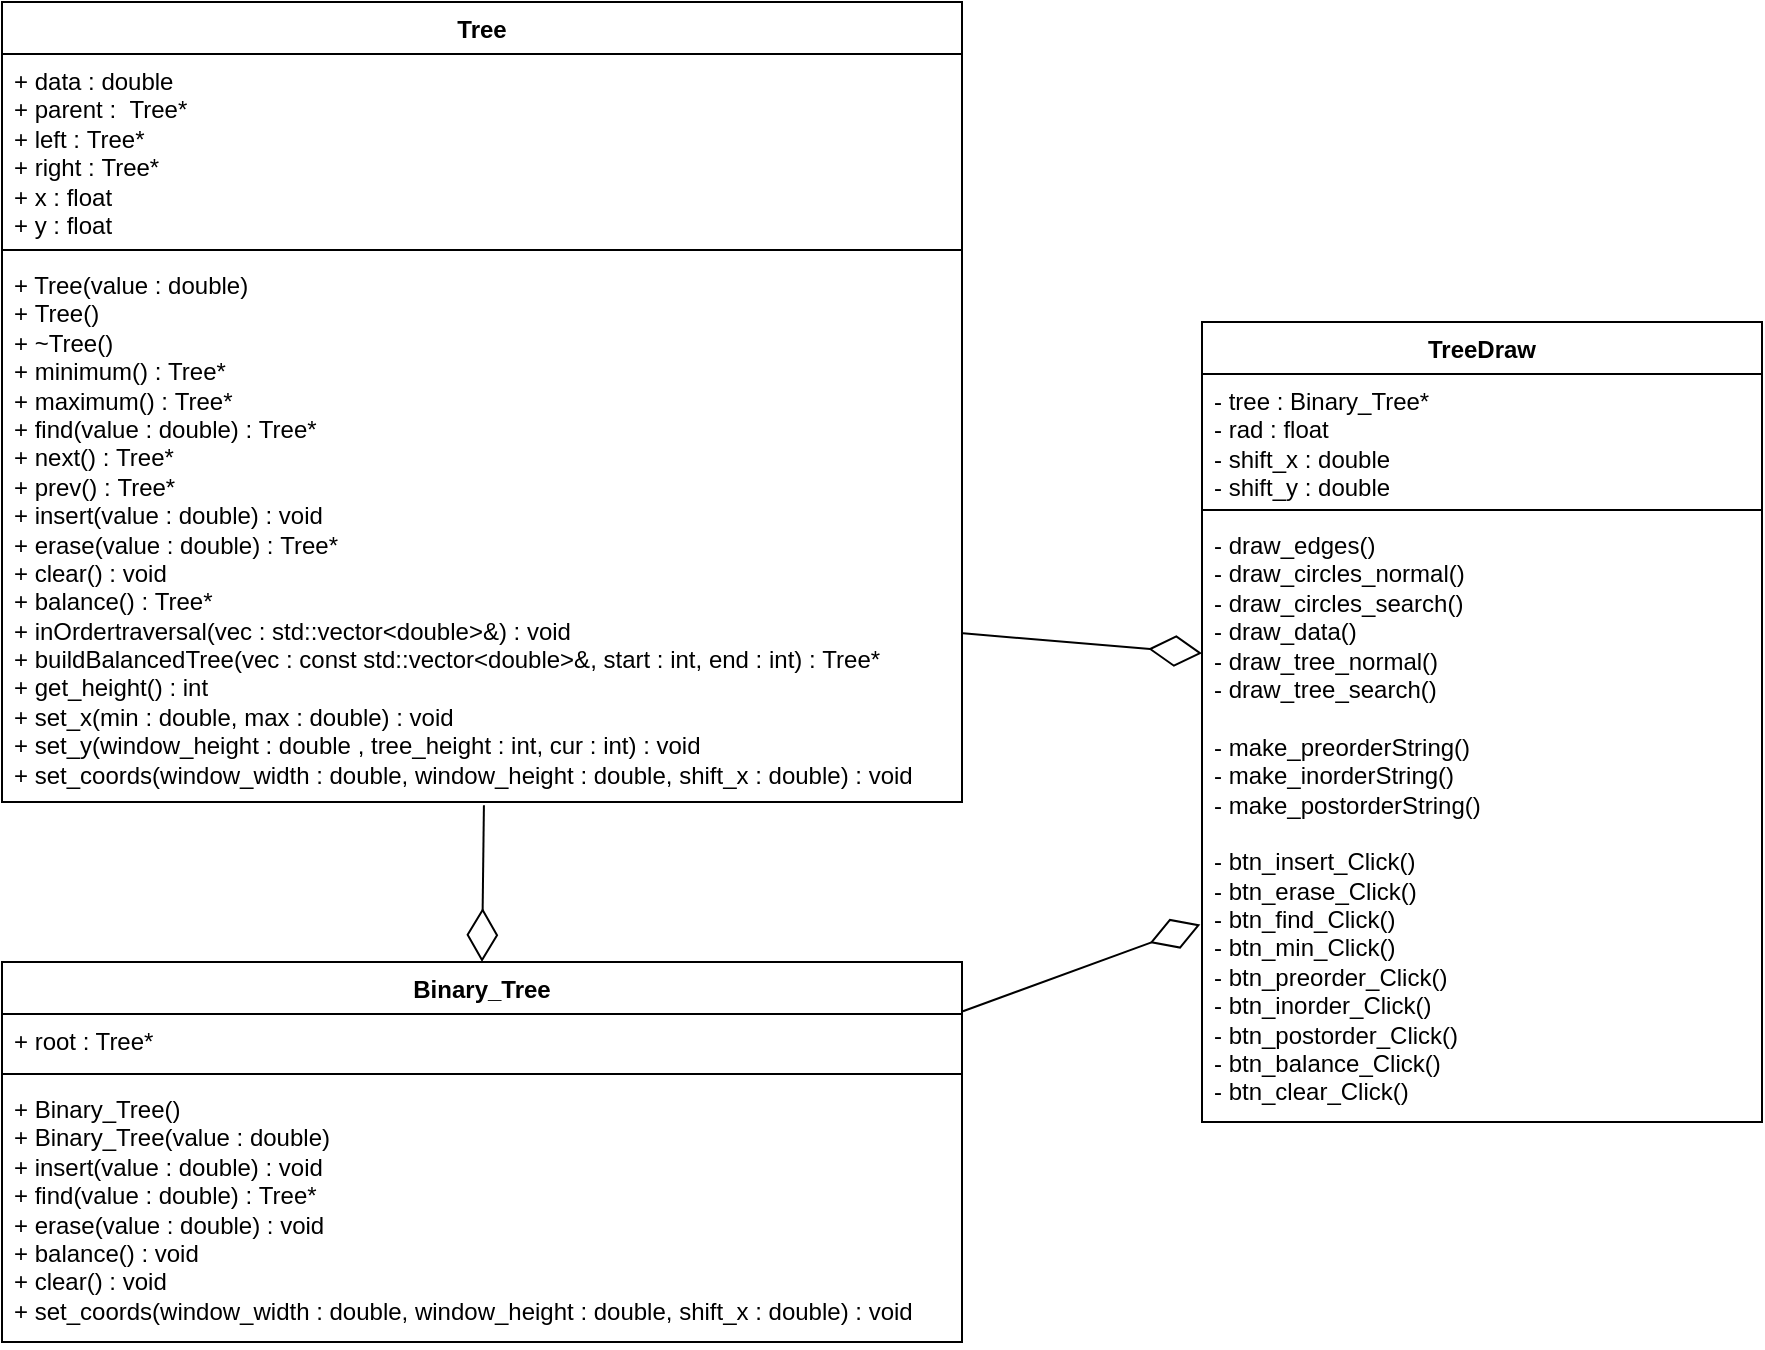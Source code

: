 <mxfile version="25.0.2">
  <diagram name="Страница — 1" id="5NEvGpAPLNbrsaDGnk4K">
    <mxGraphModel dx="860" dy="478" grid="1" gridSize="10" guides="1" tooltips="1" connect="1" arrows="1" fold="1" page="1" pageScale="1" pageWidth="827" pageHeight="1169" math="0" shadow="0">
      <root>
        <mxCell id="0" />
        <mxCell id="1" parent="0" />
        <mxCell id="PD-lSG31i5ZzoV4SJ3E3-1" value="Tree" style="swimlane;fontStyle=1;align=center;verticalAlign=top;childLayout=stackLayout;horizontal=1;startSize=26;horizontalStack=0;resizeParent=1;resizeParentMax=0;resizeLast=0;collapsible=1;marginBottom=0;whiteSpace=wrap;html=1;" vertex="1" parent="1">
          <mxGeometry x="40" y="40" width="480" height="400" as="geometry" />
        </mxCell>
        <mxCell id="PD-lSG31i5ZzoV4SJ3E3-2" value="+ data : double&lt;div&gt;+ parent :&amp;nbsp;&lt;span style=&quot;background-color: initial;&quot;&gt;&amp;nbsp;Tree*&lt;/span&gt;&lt;span style=&quot;background-color: initial;&quot;&gt;&amp;nbsp;&lt;/span&gt;&lt;/div&gt;&lt;div&gt;+ left :&amp;nbsp;&lt;span style=&quot;background-color: initial;&quot;&gt;Tree*&lt;/span&gt;&lt;span style=&quot;background-color: initial;&quot;&gt;&amp;nbsp;&lt;/span&gt;&lt;br&gt;&lt;/div&gt;&lt;div&gt;+ right :&amp;nbsp;&lt;span style=&quot;background-color: initial;&quot;&gt;Tree*&lt;/span&gt;&lt;span style=&quot;background-color: initial;&quot;&gt;&amp;nbsp;&lt;/span&gt;&lt;br&gt;&lt;/div&gt;&lt;div&gt;+ x :&amp;nbsp;&lt;span style=&quot;background-color: initial;&quot;&gt;float&lt;/span&gt;&lt;span style=&quot;background-color: initial;&quot;&gt;&amp;nbsp;&lt;/span&gt;&lt;br&gt;&lt;/div&gt;&lt;div&gt;&lt;span style=&quot;background-color: initial;&quot;&gt;+ y :&amp;nbsp;&lt;/span&gt;&lt;span style=&quot;background-color: initial;&quot;&gt;float&lt;/span&gt;&lt;/div&gt;" style="text;strokeColor=none;fillColor=none;align=left;verticalAlign=top;spacingLeft=4;spacingRight=4;overflow=hidden;rotatable=0;points=[[0,0.5],[1,0.5]];portConstraint=eastwest;whiteSpace=wrap;html=1;" vertex="1" parent="PD-lSG31i5ZzoV4SJ3E3-1">
          <mxGeometry y="26" width="480" height="94" as="geometry" />
        </mxCell>
        <mxCell id="PD-lSG31i5ZzoV4SJ3E3-3" value="" style="line;strokeWidth=1;fillColor=none;align=left;verticalAlign=middle;spacingTop=-1;spacingLeft=3;spacingRight=3;rotatable=0;labelPosition=right;points=[];portConstraint=eastwest;strokeColor=inherit;" vertex="1" parent="PD-lSG31i5ZzoV4SJ3E3-1">
          <mxGeometry y="120" width="480" height="8" as="geometry" />
        </mxCell>
        <mxCell id="PD-lSG31i5ZzoV4SJ3E3-4" value="&lt;div&gt;+ Tree(value :&amp;nbsp;&lt;span style=&quot;background-color: initial;&quot;&gt;double&lt;/span&gt;&lt;span style=&quot;background-color: initial;&quot;&gt;)&lt;/span&gt;&lt;/div&gt;&lt;div&gt;+&amp;nbsp;Tree()&lt;/div&gt;&lt;div&gt;+&amp;nbsp;~Tree()&lt;/div&gt;&lt;div&gt;+ minimum() :&amp;nbsp;&lt;span style=&quot;background-color: initial;&quot;&gt;Tree*&lt;/span&gt;&lt;br&gt;&lt;/div&gt;&lt;div&gt;&lt;span style=&quot;background-color: initial;&quot;&gt;+ maximum() :&amp;nbsp;&lt;/span&gt;&lt;span style=&quot;background-color: initial;&quot;&gt;Tree*&lt;/span&gt;&lt;span style=&quot;background-color: initial;&quot;&gt;&lt;br&gt;&lt;/span&gt;&lt;/div&gt;&lt;div&gt;&lt;span style=&quot;background-color: initial;&quot;&gt;+ find(value :&amp;nbsp;&lt;/span&gt;&lt;span style=&quot;background-color: initial;&quot;&gt;double&lt;/span&gt;&lt;span style=&quot;background-color: initial;&quot;&gt;) :&amp;nbsp;&lt;/span&gt;&lt;span style=&quot;background-color: initial;&quot;&gt;Tree*&lt;/span&gt;&lt;/div&gt;&lt;div&gt;+ next() :&amp;nbsp;&lt;span style=&quot;background-color: initial;&quot;&gt;Tree*&lt;/span&gt;&lt;br&gt;&lt;/div&gt;&lt;div&gt;&lt;span style=&quot;background-color: initial;&quot;&gt;+ prev() :&amp;nbsp;&lt;/span&gt;&lt;span style=&quot;background-color: initial;&quot;&gt;Tree*&lt;/span&gt;&lt;span style=&quot;background-color: initial;&quot;&gt;&lt;br&gt;&lt;/span&gt;&lt;/div&gt;&lt;div&gt;&lt;span style=&quot;background-color: initial;&quot;&gt;+ insert(value :&amp;nbsp;&lt;/span&gt;&lt;span style=&quot;background-color: initial;&quot;&gt;double&lt;/span&gt;&lt;span style=&quot;background-color: initial;&quot;&gt;) :&amp;nbsp;&lt;/span&gt;&lt;span style=&quot;background-color: initial;&quot;&gt;void&lt;/span&gt;&lt;span style=&quot;background-color: initial;&quot;&gt;&amp;nbsp;&lt;/span&gt;&lt;/div&gt;&lt;div&gt;+ erase(value :&amp;nbsp;&lt;span style=&quot;background-color: initial;&quot;&gt;double&lt;/span&gt;&lt;span style=&quot;background-color: initial;&quot;&gt;) :&amp;nbsp;&lt;/span&gt;&lt;span style=&quot;background-color: initial;&quot;&gt;Tree*&lt;/span&gt;&lt;/div&gt;&lt;div&gt;+ clear() :&amp;nbsp;&lt;span style=&quot;background-color: initial;&quot;&gt;void&lt;/span&gt;&lt;span style=&quot;background-color: initial;&quot;&gt;&amp;nbsp;&lt;/span&gt;&lt;br&gt;&lt;/div&gt;&lt;div&gt;&lt;span style=&quot;background-color: initial;&quot;&gt;+ balance() :&amp;nbsp;&lt;/span&gt;&lt;span style=&quot;background-color: initial;&quot;&gt;Tree*&lt;/span&gt;&lt;span style=&quot;background-color: initial;&quot;&gt;&lt;br&gt;&lt;/span&gt;&lt;/div&gt;&lt;div&gt;+ inOrdertraversal(vec :&amp;nbsp;&lt;span style=&quot;background-color: initial;&quot;&gt;std::vector&amp;lt;double&amp;gt;&amp;amp;&lt;/span&gt;&lt;span style=&quot;background-color: initial;&quot;&gt;) :&amp;nbsp;&lt;/span&gt;&lt;span style=&quot;background-color: initial;&quot;&gt;void&lt;/span&gt;&lt;span style=&quot;background-color: initial;&quot;&gt;&amp;nbsp;&lt;/span&gt;&lt;/div&gt;&lt;div&gt;+ buildBalancedTree(vec :&amp;nbsp;&lt;span style=&quot;background-color: initial;&quot;&gt;const std::vector&amp;lt;double&amp;gt;&amp;amp;&lt;/span&gt;&lt;span style=&quot;background-color: initial;&quot;&gt;, start :&amp;nbsp;&lt;/span&gt;&lt;span style=&quot;background-color: initial;&quot;&gt;int&lt;/span&gt;&lt;span style=&quot;background-color: initial;&quot;&gt;, end :&amp;nbsp;&lt;/span&gt;&lt;span style=&quot;background-color: initial;&quot;&gt;int&lt;/span&gt;&lt;span style=&quot;background-color: initial;&quot;&gt;) :&amp;nbsp;&lt;/span&gt;&lt;span style=&quot;background-color: initial;&quot;&gt;Tree*&lt;/span&gt;&lt;/div&gt;&lt;div&gt;+ get_height() :&amp;nbsp;&lt;span style=&quot;background-color: initial;&quot;&gt;int&lt;/span&gt;&lt;span style=&quot;background-color: initial;&quot;&gt;&amp;nbsp;&lt;/span&gt;&lt;br&gt;&lt;/div&gt;&lt;div&gt;+ set_x(min :&amp;nbsp;&lt;span style=&quot;background-color: initial;&quot;&gt;double&lt;/span&gt;&lt;span style=&quot;background-color: initial;&quot;&gt;, max :&amp;nbsp;&lt;/span&gt;&lt;span style=&quot;background-color: initial;&quot;&gt;double&lt;/span&gt;&lt;span style=&quot;background-color: initial;&quot;&gt;) :&amp;nbsp;&lt;/span&gt;&lt;span style=&quot;background-color: initial;&quot;&gt;void&lt;/span&gt;&lt;span style=&quot;background-color: initial;&quot;&gt;&amp;nbsp;&lt;/span&gt;&lt;/div&gt;&lt;div&gt;+ set_y(window_height :&amp;nbsp;&lt;span style=&quot;background-color: initial;&quot;&gt;double&lt;/span&gt;&lt;span style=&quot;background-color: initial;&quot;&gt;&amp;nbsp;&lt;/span&gt;&lt;span style=&quot;background-color: initial;&quot;&gt;, tree_height :&amp;nbsp;&lt;/span&gt;&lt;span style=&quot;background-color: initial;&quot;&gt;int&lt;/span&gt;&lt;span style=&quot;background-color: initial;&quot;&gt;, cur :&amp;nbsp;&lt;/span&gt;&lt;span style=&quot;background-color: initial;&quot;&gt;int&lt;/span&gt;&lt;span style=&quot;background-color: initial;&quot;&gt;) :&amp;nbsp;&lt;/span&gt;&lt;span style=&quot;background-color: initial;&quot;&gt;void&lt;/span&gt;&lt;span style=&quot;background-color: initial;&quot;&gt;&amp;nbsp;&lt;/span&gt;&lt;/div&gt;&lt;div&gt;+ set_coords(window_width :&amp;nbsp;&lt;span style=&quot;background-color: initial;&quot;&gt;double&lt;/span&gt;&lt;span style=&quot;background-color: initial;&quot;&gt;, window_height :&amp;nbsp;&lt;/span&gt;&lt;span style=&quot;background-color: initial;&quot;&gt;double&lt;/span&gt;&lt;span style=&quot;background-color: initial;&quot;&gt;, shift_x :&amp;nbsp;&lt;/span&gt;&lt;span style=&quot;background-color: initial;&quot;&gt;double&lt;/span&gt;&lt;span style=&quot;background-color: initial;&quot;&gt;) :&amp;nbsp;&lt;/span&gt;&lt;span style=&quot;background-color: initial;&quot;&gt;void&lt;/span&gt;&lt;span style=&quot;background-color: initial;&quot;&gt;&amp;nbsp;&lt;/span&gt;&lt;/div&gt;&lt;div&gt;&lt;br&gt;&lt;/div&gt;&lt;div&gt;&lt;br&gt;&lt;/div&gt;&lt;div&gt;&lt;br&gt;&lt;/div&gt;&lt;div&gt;&lt;br&gt;&lt;/div&gt;&lt;div&gt;&lt;br&gt;&lt;/div&gt;&lt;div&gt;&lt;br&gt;&lt;/div&gt;" style="text;strokeColor=none;fillColor=none;align=left;verticalAlign=top;spacingLeft=4;spacingRight=4;overflow=hidden;rotatable=0;points=[[0,0.5],[1,0.5]];portConstraint=eastwest;whiteSpace=wrap;html=1;" vertex="1" parent="PD-lSG31i5ZzoV4SJ3E3-1">
          <mxGeometry y="128" width="480" height="272" as="geometry" />
        </mxCell>
        <mxCell id="PD-lSG31i5ZzoV4SJ3E3-5" value="Binary_Tree" style="swimlane;fontStyle=1;align=center;verticalAlign=top;childLayout=stackLayout;horizontal=1;startSize=26;horizontalStack=0;resizeParent=1;resizeParentMax=0;resizeLast=0;collapsible=1;marginBottom=0;whiteSpace=wrap;html=1;" vertex="1" parent="1">
          <mxGeometry x="40" y="520" width="480" height="190" as="geometry" />
        </mxCell>
        <mxCell id="PD-lSG31i5ZzoV4SJ3E3-6" value="+ root : Tree*&amp;nbsp;" style="text;strokeColor=none;fillColor=none;align=left;verticalAlign=top;spacingLeft=4;spacingRight=4;overflow=hidden;rotatable=0;points=[[0,0.5],[1,0.5]];portConstraint=eastwest;whiteSpace=wrap;html=1;" vertex="1" parent="PD-lSG31i5ZzoV4SJ3E3-5">
          <mxGeometry y="26" width="480" height="26" as="geometry" />
        </mxCell>
        <mxCell id="PD-lSG31i5ZzoV4SJ3E3-7" value="" style="line;strokeWidth=1;fillColor=none;align=left;verticalAlign=middle;spacingTop=-1;spacingLeft=3;spacingRight=3;rotatable=0;labelPosition=right;points=[];portConstraint=eastwest;strokeColor=inherit;" vertex="1" parent="PD-lSG31i5ZzoV4SJ3E3-5">
          <mxGeometry y="52" width="480" height="8" as="geometry" />
        </mxCell>
        <mxCell id="PD-lSG31i5ZzoV4SJ3E3-8" value="&lt;div&gt;+ Binary_Tree()&lt;br&gt;&lt;/div&gt;&lt;div&gt;+ Binary_Tree(value :&amp;nbsp;&lt;span style=&quot;background-color: initial;&quot;&gt;double&lt;/span&gt;&lt;span style=&quot;background-color: initial;&quot;&gt;)&lt;/span&gt;&lt;/div&gt;&lt;div&gt;+ insert(value :&amp;nbsp;&lt;span style=&quot;background-color: initial;&quot;&gt;double&lt;/span&gt;&lt;span style=&quot;background-color: initial;&quot;&gt;) :&amp;nbsp;&lt;/span&gt;&lt;span style=&quot;background-color: initial;&quot;&gt;void&lt;/span&gt;&lt;span style=&quot;background-color: initial;&quot;&gt;&amp;nbsp;&lt;/span&gt;&lt;/div&gt;&lt;div&gt;+ find(value :&amp;nbsp;&lt;span style=&quot;background-color: initial;&quot;&gt;double&lt;/span&gt;&lt;span style=&quot;background-color: initial;&quot;&gt;) :&amp;nbsp;&lt;/span&gt;&lt;span style=&quot;background-color: initial;&quot;&gt;Tree*&lt;/span&gt;&lt;/div&gt;&lt;div&gt;&lt;span style=&quot;background-color: initial;&quot;&gt;+ erase(value :&amp;nbsp;&lt;/span&gt;&lt;span style=&quot;background-color: initial;&quot;&gt;double&lt;/span&gt;&lt;span style=&quot;background-color: initial;&quot;&gt;) :&amp;nbsp;&lt;/span&gt;&lt;span style=&quot;background-color: initial;&quot;&gt;void&lt;/span&gt;&lt;/div&gt;&lt;div&gt;&lt;span style=&quot;background-color: initial;&quot;&gt;+ balance() :&amp;nbsp;&lt;/span&gt;&lt;span style=&quot;background-color: initial;&quot;&gt;void&lt;/span&gt;&lt;span style=&quot;background-color: initial;&quot;&gt;&amp;nbsp;&lt;/span&gt;&lt;span style=&quot;background-color: initial;&quot;&gt;&lt;br&gt;&lt;/span&gt;&lt;/div&gt;&lt;div&gt;&lt;span style=&quot;background-color: initial;&quot;&gt;+ clear() :&amp;nbsp;&lt;/span&gt;&lt;span style=&quot;background-color: initial;&quot;&gt;void&lt;/span&gt;&lt;span style=&quot;background-color: initial;&quot;&gt;&amp;nbsp;&lt;/span&gt;&lt;span style=&quot;background-color: initial;&quot;&gt;&lt;br&gt;&lt;/span&gt;&lt;/div&gt;&lt;div&gt;&lt;span style=&quot;background-color: initial;&quot;&gt;+ set_coords(window_width :&amp;nbsp;&lt;/span&gt;&lt;span style=&quot;background-color: initial;&quot;&gt;double&lt;/span&gt;&lt;span style=&quot;background-color: initial;&quot;&gt;, window_height :&amp;nbsp;&lt;/span&gt;&lt;span style=&quot;background-color: initial;&quot;&gt;double&lt;/span&gt;&lt;span style=&quot;background-color: initial;&quot;&gt;, shift_x :&amp;nbsp;&lt;/span&gt;&lt;span style=&quot;background-color: initial;&quot;&gt;double&lt;/span&gt;&lt;span style=&quot;background-color: initial;&quot;&gt;) :&amp;nbsp;&lt;/span&gt;&lt;span style=&quot;background-color: initial;&quot;&gt;void&lt;/span&gt;&lt;span style=&quot;background-color: initial;&quot;&gt;&amp;nbsp;&lt;/span&gt;&lt;/div&gt;" style="text;strokeColor=none;fillColor=none;align=left;verticalAlign=top;spacingLeft=4;spacingRight=4;overflow=hidden;rotatable=0;points=[[0,0.5],[1,0.5]];portConstraint=eastwest;whiteSpace=wrap;html=1;" vertex="1" parent="PD-lSG31i5ZzoV4SJ3E3-5">
          <mxGeometry y="60" width="480" height="130" as="geometry" />
        </mxCell>
        <mxCell id="PD-lSG31i5ZzoV4SJ3E3-9" value="TreeDraw" style="swimlane;fontStyle=1;align=center;verticalAlign=top;childLayout=stackLayout;horizontal=1;startSize=26;horizontalStack=0;resizeParent=1;resizeParentMax=0;resizeLast=0;collapsible=1;marginBottom=0;whiteSpace=wrap;html=1;" vertex="1" parent="1">
          <mxGeometry x="640" y="200" width="280" height="400" as="geometry" />
        </mxCell>
        <mxCell id="PD-lSG31i5ZzoV4SJ3E3-10" value="- tree : Binary_Tree*&lt;div&gt;- rad :&amp;nbsp;&lt;span style=&quot;background-color: initial;&quot;&gt;float&lt;/span&gt;&lt;span style=&quot;background-color: initial;&quot;&gt;&amp;nbsp;&lt;/span&gt;&lt;br&gt;&lt;/div&gt;&lt;div&gt;&lt;span style=&quot;background-color: initial;&quot;&gt;- shift_x :&amp;nbsp;&lt;/span&gt;&lt;span style=&quot;background-color: initial;&quot;&gt;double&lt;/span&gt;&lt;span style=&quot;background-color: initial;&quot;&gt;&amp;nbsp;&lt;/span&gt;&lt;span style=&quot;background-color: initial;&quot;&gt;&lt;br&gt;&lt;/span&gt;&lt;/div&gt;&lt;div&gt;&lt;span style=&quot;background-color: initial;&quot;&gt;- shift_y :&amp;nbsp;&lt;/span&gt;&lt;span style=&quot;background-color: initial;&quot;&gt;double&lt;/span&gt;&lt;span style=&quot;background-color: initial;&quot;&gt;&lt;br&gt;&lt;/span&gt;&lt;/div&gt;" style="text;strokeColor=none;fillColor=none;align=left;verticalAlign=top;spacingLeft=4;spacingRight=4;overflow=hidden;rotatable=0;points=[[0,0.5],[1,0.5]];portConstraint=eastwest;whiteSpace=wrap;html=1;" vertex="1" parent="PD-lSG31i5ZzoV4SJ3E3-9">
          <mxGeometry y="26" width="280" height="64" as="geometry" />
        </mxCell>
        <mxCell id="PD-lSG31i5ZzoV4SJ3E3-11" value="" style="line;strokeWidth=1;fillColor=none;align=left;verticalAlign=middle;spacingTop=-1;spacingLeft=3;spacingRight=3;rotatable=0;labelPosition=right;points=[];portConstraint=eastwest;strokeColor=inherit;" vertex="1" parent="PD-lSG31i5ZzoV4SJ3E3-9">
          <mxGeometry y="90" width="280" height="8" as="geometry" />
        </mxCell>
        <mxCell id="PD-lSG31i5ZzoV4SJ3E3-12" value="-&amp;nbsp;draw_edges()&lt;div&gt;-&amp;nbsp;draw_circles_normal()&lt;/div&gt;&lt;div&gt;-&amp;nbsp;draw_circles_search()&lt;/div&gt;&lt;div&gt;-&amp;nbsp;draw_data()&lt;/div&gt;&lt;div&gt;-&amp;nbsp;draw_tree_normal()&lt;/div&gt;&lt;div&gt;-&amp;nbsp;draw_tree_search()&lt;/div&gt;&lt;div&gt;&lt;br&gt;&lt;/div&gt;&lt;div&gt;-&amp;nbsp;make_preorderString()&lt;/div&gt;&lt;div&gt;-&amp;nbsp;make_inorderString()&lt;/div&gt;&lt;div&gt;-&amp;nbsp;make_postorderString()&lt;/div&gt;&lt;div&gt;&lt;br&gt;&lt;/div&gt;&lt;div&gt;-&amp;nbsp;btn_insert_Click()&lt;/div&gt;&lt;div&gt;-&amp;nbsp;btn_erase_Click()&lt;/div&gt;&lt;div&gt;-&amp;nbsp;btn_find_Click()&lt;/div&gt;&lt;div&gt;-&amp;nbsp;btn_min_Click()&lt;/div&gt;&lt;div&gt;-&amp;nbsp;btn_preorder_Click()&lt;/div&gt;&lt;div&gt;-&amp;nbsp;btn_inorder_Click()&lt;/div&gt;&lt;div&gt;-&amp;nbsp;btn_postorder_Click()&lt;/div&gt;&lt;div&gt;-&amp;nbsp;btn_balance_Click()&lt;/div&gt;&lt;div&gt;-&amp;nbsp;btn_clear_Click()&lt;/div&gt;" style="text;strokeColor=none;fillColor=none;align=left;verticalAlign=top;spacingLeft=4;spacingRight=4;overflow=hidden;rotatable=0;points=[[0,0.5],[1,0.5]];portConstraint=eastwest;whiteSpace=wrap;html=1;" vertex="1" parent="PD-lSG31i5ZzoV4SJ3E3-9">
          <mxGeometry y="98" width="280" height="302" as="geometry" />
        </mxCell>
        <mxCell id="PD-lSG31i5ZzoV4SJ3E3-14" value="" style="endArrow=diamondThin;endFill=0;endSize=24;html=1;rounded=0;entryX=0.5;entryY=0;entryDx=0;entryDy=0;exitX=0.502;exitY=1.006;exitDx=0;exitDy=0;exitPerimeter=0;" edge="1" parent="1" source="PD-lSG31i5ZzoV4SJ3E3-4" target="PD-lSG31i5ZzoV4SJ3E3-5">
          <mxGeometry width="160" relative="1" as="geometry">
            <mxPoint x="440" y="490" as="sourcePoint" />
            <mxPoint x="600" y="490" as="targetPoint" />
          </mxGeometry>
        </mxCell>
        <mxCell id="PD-lSG31i5ZzoV4SJ3E3-15" value="" style="endArrow=diamondThin;endFill=0;endSize=24;html=1;rounded=0;entryX=0;entryY=0.224;entryDx=0;entryDy=0;exitX=1.001;exitY=0.69;exitDx=0;exitDy=0;exitPerimeter=0;entryPerimeter=0;" edge="1" parent="1" source="PD-lSG31i5ZzoV4SJ3E3-4" target="PD-lSG31i5ZzoV4SJ3E3-12">
          <mxGeometry width="160" relative="1" as="geometry">
            <mxPoint x="591" y="420" as="sourcePoint" />
            <mxPoint x="590" y="498" as="targetPoint" />
          </mxGeometry>
        </mxCell>
        <mxCell id="PD-lSG31i5ZzoV4SJ3E3-16" value="" style="endArrow=diamondThin;endFill=0;endSize=24;html=1;rounded=0;entryX=-0.003;entryY=0.673;entryDx=0;entryDy=0;entryPerimeter=0;exitX=1.001;exitY=-0.053;exitDx=0;exitDy=0;exitPerimeter=0;" edge="1" parent="1" source="PD-lSG31i5ZzoV4SJ3E3-6" target="PD-lSG31i5ZzoV4SJ3E3-12">
          <mxGeometry width="160" relative="1" as="geometry">
            <mxPoint x="470" y="490" as="sourcePoint" />
            <mxPoint x="630" y="490" as="targetPoint" />
          </mxGeometry>
        </mxCell>
      </root>
    </mxGraphModel>
  </diagram>
</mxfile>
